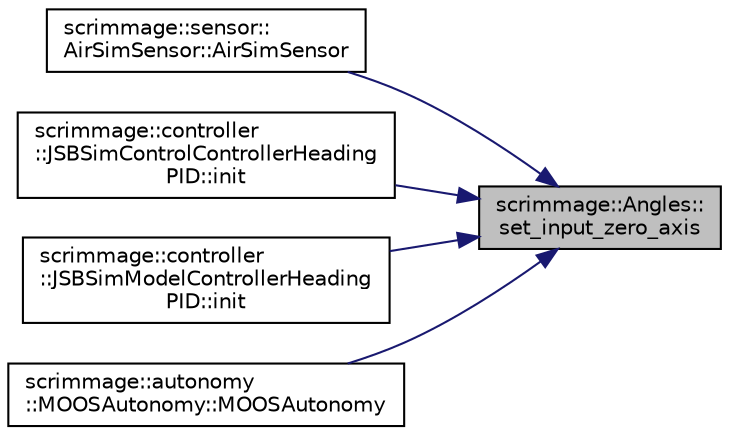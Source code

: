 digraph "scrimmage::Angles::set_input_zero_axis"
{
 // LATEX_PDF_SIZE
  edge [fontname="Helvetica",fontsize="10",labelfontname="Helvetica",labelfontsize="10"];
  node [fontname="Helvetica",fontsize="10",shape=record];
  rankdir="RL";
  Node1 [label="scrimmage::Angles::\lset_input_zero_axis",height=0.2,width=0.4,color="black", fillcolor="grey75", style="filled", fontcolor="black",tooltip=" "];
  Node1 -> Node2 [dir="back",color="midnightblue",fontsize="10",style="solid",fontname="Helvetica"];
  Node2 [label="scrimmage::sensor::\lAirSimSensor::AirSimSensor",height=0.2,width=0.4,color="black", fillcolor="white", style="filled",URL="$classscrimmage_1_1sensor_1_1AirSimSensor.html#a5a67e590a346d6703534c80b0bd20aa4",tooltip=" "];
  Node1 -> Node3 [dir="back",color="midnightblue",fontsize="10",style="solid",fontname="Helvetica"];
  Node3 [label="scrimmage::controller\l::JSBSimControlControllerHeading\lPID::init",height=0.2,width=0.4,color="black", fillcolor="white", style="filled",URL="$classscrimmage_1_1controller_1_1JSBSimControlControllerHeadingPID.html#aa5f2d52117a52f704f4d2449bef1c65a",tooltip=" "];
  Node1 -> Node4 [dir="back",color="midnightblue",fontsize="10",style="solid",fontname="Helvetica"];
  Node4 [label="scrimmage::controller\l::JSBSimModelControllerHeading\lPID::init",height=0.2,width=0.4,color="black", fillcolor="white", style="filled",URL="$classscrimmage_1_1controller_1_1JSBSimModelControllerHeadingPID.html#a8991c03b249a622aeeb525177b696e66",tooltip=" "];
  Node1 -> Node5 [dir="back",color="midnightblue",fontsize="10",style="solid",fontname="Helvetica"];
  Node5 [label="scrimmage::autonomy\l::MOOSAutonomy::MOOSAutonomy",height=0.2,width=0.4,color="black", fillcolor="white", style="filled",URL="$classscrimmage_1_1autonomy_1_1MOOSAutonomy.html#a476c674afd957cc878017fe86359fac9",tooltip=" "];
}
